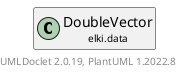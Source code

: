 @startuml
    remove .*\.(Instance|Par|Parameterizer|Factory)$
    set namespaceSeparator none
    hide empty fields
    hide empty methods

    class "<size:14>DoubleVector.Factory\n<size:10>elki.data" as elki.data.DoubleVector.Factory [[DoubleVector.Factory.html]] {
        +newNumberVector(double[]): DoubleVector
        +newFeatureVector(A, ArrayAdapter<? extends Number, A>): DoubleVector
        +newNumberVector(A, NumberArrayAdapter<?, ? super A>): DoubleVector
        +getDefaultSerializer(): ByteBufferSerializer<DoubleVector>
        +getRestrictionClass(): Class<? super DoubleVector>
    }

    interface "<size:14>NumberVector.Factory\n<size:10>elki.data" as elki.data.NumberVector.Factory<DoubleVector> [[NumberVector.Factory.html]] {
        {abstract} +newNumberVector(A, NumberArrayAdapter<?, ? super A>): DoubleVector
    }
    class "<size:14>DoubleVector\n<size:10>elki.data" as elki.data.DoubleVector [[DoubleVector.html]]
    class "<size:14>DoubleVector.Factory.Par\n<size:10>elki.data" as elki.data.DoubleVector.Factory.Par [[DoubleVector.Factory.Par.html]]

    elki.data.NumberVector.Factory <|.. elki.data.DoubleVector.Factory
    elki.data.DoubleVector +-- elki.data.DoubleVector.Factory
    elki.data.DoubleVector.Factory +-- elki.data.DoubleVector.Factory.Par

    center footer UMLDoclet 2.0.19, PlantUML 1.2022.8
@enduml

